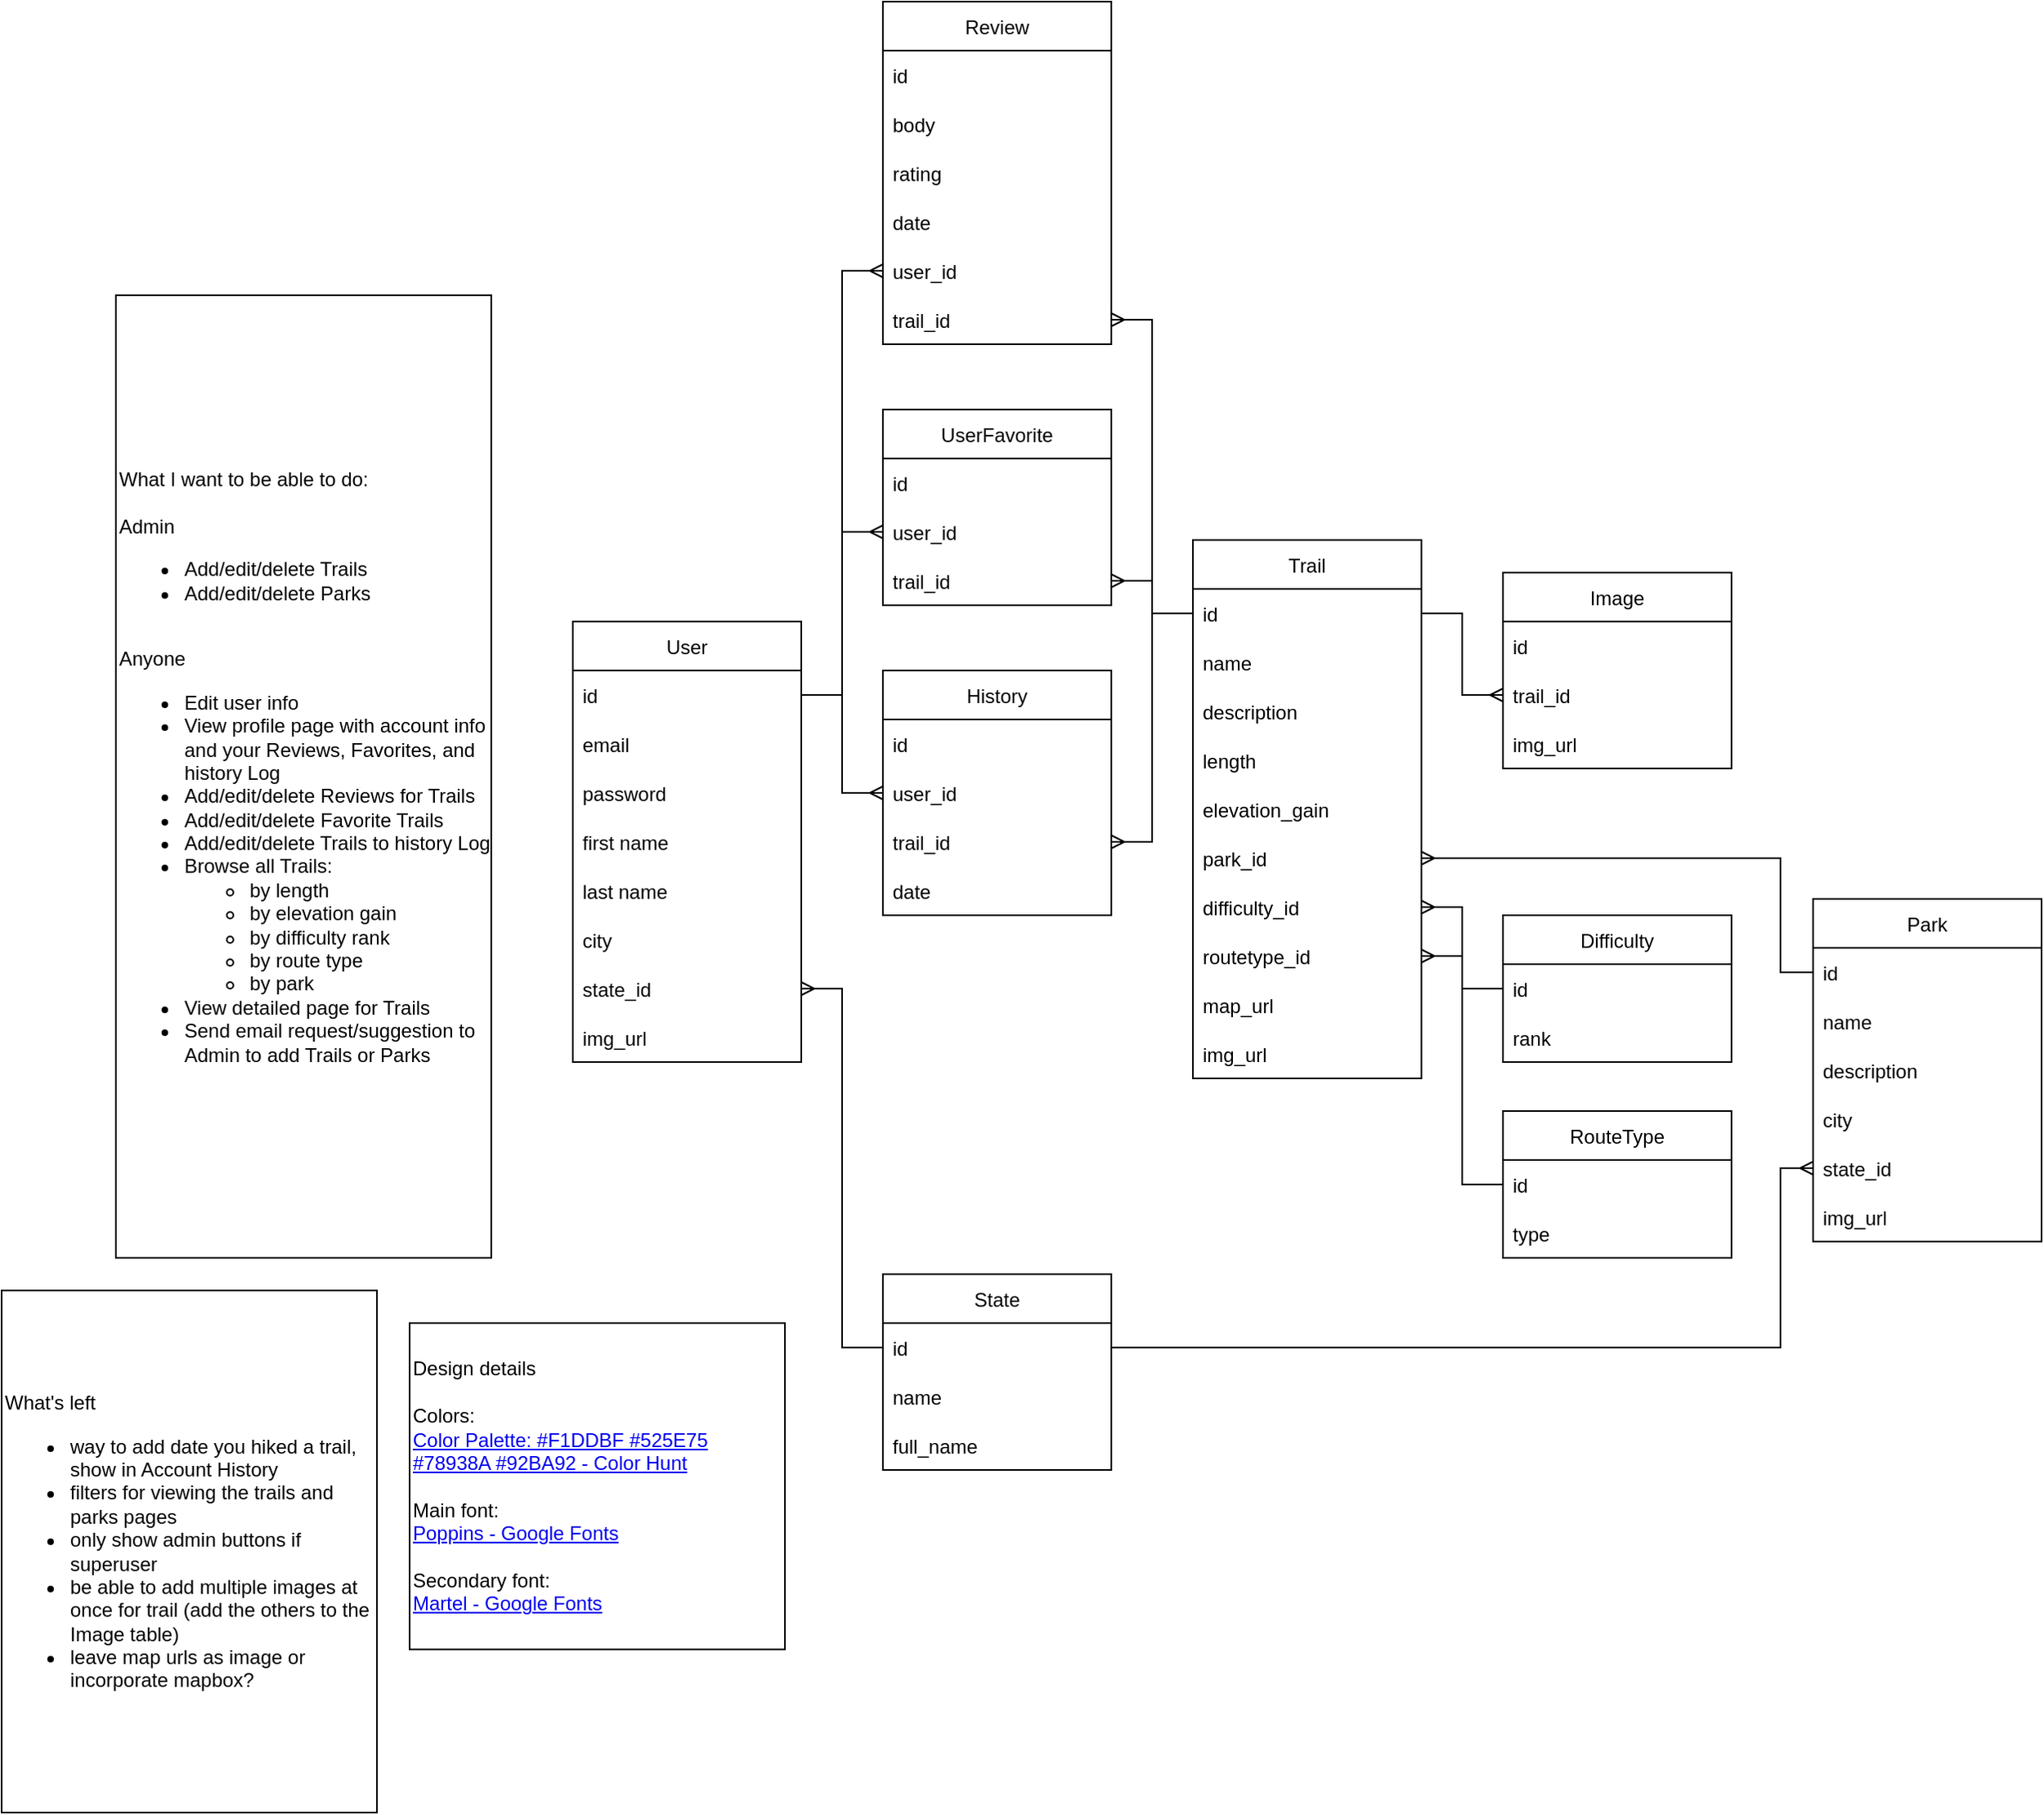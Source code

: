 <mxfile version="20.4.0" type="device"><diagram id="-kB7yQl6uxOVQ0EEP8Ec" name="Page-1"><mxGraphModel dx="1888" dy="1647" grid="1" gridSize="10" guides="1" tooltips="1" connect="1" arrows="1" fold="1" page="1" pageScale="1" pageWidth="850" pageHeight="1100" math="0" shadow="0"><root><mxCell id="0"/><mxCell id="1" parent="0"/><mxCell id="oEGn9fFiHiwP12t5l1g6-1" value="What I want to be able to do:&lt;br&gt;&lt;br&gt;Admin&lt;br&gt;&lt;ul&gt;&lt;li&gt;Add/edit/delete Trails&lt;/li&gt;&lt;li&gt;Add/edit/delete Parks&lt;/li&gt;&lt;/ul&gt;&lt;div&gt;&lt;br&gt;&lt;/div&gt;&lt;div&gt;Anyone&lt;/div&gt;&lt;ul&gt;&lt;li&gt;Edit user info&lt;/li&gt;&lt;li&gt;View profile page with account info and your Reviews, Favorites, and history Log&lt;/li&gt;&lt;li&gt;Add/edit/delete Reviews for Trails&lt;/li&gt;&lt;li&gt;Add/edit/delete Favorite Trails&lt;/li&gt;&lt;li&gt;Add/edit/delete Trails to history Log&lt;/li&gt;&lt;li&gt;Browse all Trails:&lt;/li&gt;&lt;ul&gt;&lt;li&gt;by length&lt;/li&gt;&lt;li&gt;by elevation gain&lt;/li&gt;&lt;li&gt;by difficulty rank&lt;/li&gt;&lt;li&gt;by route type&lt;/li&gt;&lt;li&gt;by park&lt;/li&gt;&lt;/ul&gt;&lt;li&gt;View detailed page for Trails&lt;/li&gt;&lt;li&gt;Send email request/suggestion to Admin to add Trails or Parks&lt;/li&gt;&lt;/ul&gt;" style="rounded=0;whiteSpace=wrap;html=1;align=left;" parent="1" vertex="1"><mxGeometry x="40" y="130" width="230" height="590" as="geometry"/></mxCell><mxCell id="oEGn9fFiHiwP12t5l1g6-2" value="User" style="swimlane;fontStyle=0;childLayout=stackLayout;horizontal=1;startSize=30;horizontalStack=0;resizeParent=1;resizeParentMax=0;resizeLast=0;collapsible=1;marginBottom=0;" parent="1" vertex="1"><mxGeometry x="320" y="330" width="140" height="270" as="geometry"/></mxCell><mxCell id="oEGn9fFiHiwP12t5l1g6-3" value="id" style="text;strokeColor=none;fillColor=none;align=left;verticalAlign=middle;spacingLeft=4;spacingRight=4;overflow=hidden;points=[[0,0.5],[1,0.5]];portConstraint=eastwest;rotatable=0;" parent="oEGn9fFiHiwP12t5l1g6-2" vertex="1"><mxGeometry y="30" width="140" height="30" as="geometry"/></mxCell><mxCell id="oEGn9fFiHiwP12t5l1g6-5" value="email" style="text;strokeColor=none;fillColor=none;align=left;verticalAlign=middle;spacingLeft=4;spacingRight=4;overflow=hidden;points=[[0,0.5],[1,0.5]];portConstraint=eastwest;rotatable=0;" parent="oEGn9fFiHiwP12t5l1g6-2" vertex="1"><mxGeometry y="60" width="140" height="30" as="geometry"/></mxCell><mxCell id="oEGn9fFiHiwP12t5l1g6-6" value="password" style="text;strokeColor=none;fillColor=none;align=left;verticalAlign=middle;spacingLeft=4;spacingRight=4;overflow=hidden;points=[[0,0.5],[1,0.5]];portConstraint=eastwest;rotatable=0;" parent="oEGn9fFiHiwP12t5l1g6-2" vertex="1"><mxGeometry y="90" width="140" height="30" as="geometry"/></mxCell><mxCell id="oEGn9fFiHiwP12t5l1g6-7" value="first name" style="text;strokeColor=none;fillColor=none;align=left;verticalAlign=middle;spacingLeft=4;spacingRight=4;overflow=hidden;points=[[0,0.5],[1,0.5]];portConstraint=eastwest;rotatable=0;" parent="oEGn9fFiHiwP12t5l1g6-2" vertex="1"><mxGeometry y="120" width="140" height="30" as="geometry"/></mxCell><mxCell id="oEGn9fFiHiwP12t5l1g6-8" value="last name" style="text;strokeColor=none;fillColor=none;align=left;verticalAlign=middle;spacingLeft=4;spacingRight=4;overflow=hidden;points=[[0,0.5],[1,0.5]];portConstraint=eastwest;rotatable=0;" parent="oEGn9fFiHiwP12t5l1g6-2" vertex="1"><mxGeometry y="150" width="140" height="30" as="geometry"/></mxCell><mxCell id="oEGn9fFiHiwP12t5l1g6-16" value="city" style="text;strokeColor=none;fillColor=none;align=left;verticalAlign=middle;spacingLeft=4;spacingRight=4;overflow=hidden;points=[[0,0.5],[1,0.5]];portConstraint=eastwest;rotatable=0;" parent="oEGn9fFiHiwP12t5l1g6-2" vertex="1"><mxGeometry y="180" width="140" height="30" as="geometry"/></mxCell><mxCell id="oEGn9fFiHiwP12t5l1g6-17" value="state_id" style="text;strokeColor=none;fillColor=none;align=left;verticalAlign=middle;spacingLeft=4;spacingRight=4;overflow=hidden;points=[[0,0.5],[1,0.5]];portConstraint=eastwest;rotatable=0;" parent="oEGn9fFiHiwP12t5l1g6-2" vertex="1"><mxGeometry y="210" width="140" height="30" as="geometry"/></mxCell><mxCell id="oEGn9fFiHiwP12t5l1g6-51" value="img_url" style="text;strokeColor=none;fillColor=none;align=left;verticalAlign=middle;spacingLeft=4;spacingRight=4;overflow=hidden;points=[[0,0.5],[1,0.5]];portConstraint=eastwest;rotatable=0;" parent="oEGn9fFiHiwP12t5l1g6-2" vertex="1"><mxGeometry y="240" width="140" height="30" as="geometry"/></mxCell><mxCell id="oEGn9fFiHiwP12t5l1g6-9" value="Trail" style="swimlane;fontStyle=0;childLayout=stackLayout;horizontal=1;startSize=30;horizontalStack=0;resizeParent=1;resizeParentMax=0;resizeLast=0;collapsible=1;marginBottom=0;" parent="1" vertex="1"><mxGeometry x="700" y="280" width="140" height="330" as="geometry"/></mxCell><mxCell id="oEGn9fFiHiwP12t5l1g6-10" value="id" style="text;strokeColor=none;fillColor=none;align=left;verticalAlign=middle;spacingLeft=4;spacingRight=4;overflow=hidden;points=[[0,0.5],[1,0.5]];portConstraint=eastwest;rotatable=0;" parent="oEGn9fFiHiwP12t5l1g6-9" vertex="1"><mxGeometry y="30" width="140" height="30" as="geometry"/></mxCell><mxCell id="oEGn9fFiHiwP12t5l1g6-11" value="name" style="text;strokeColor=none;fillColor=none;align=left;verticalAlign=middle;spacingLeft=4;spacingRight=4;overflow=hidden;points=[[0,0.5],[1,0.5]];portConstraint=eastwest;rotatable=0;" parent="oEGn9fFiHiwP12t5l1g6-9" vertex="1"><mxGeometry y="60" width="140" height="30" as="geometry"/></mxCell><mxCell id="oEGn9fFiHiwP12t5l1g6-60" value="description" style="text;strokeColor=none;fillColor=none;align=left;verticalAlign=middle;spacingLeft=4;spacingRight=4;overflow=hidden;points=[[0,0.5],[1,0.5]];portConstraint=eastwest;rotatable=0;" parent="oEGn9fFiHiwP12t5l1g6-9" vertex="1"><mxGeometry y="90" width="140" height="30" as="geometry"/></mxCell><mxCell id="oEGn9fFiHiwP12t5l1g6-14" value="length" style="text;strokeColor=none;fillColor=none;align=left;verticalAlign=middle;spacingLeft=4;spacingRight=4;overflow=hidden;points=[[0,0.5],[1,0.5]];portConstraint=eastwest;rotatable=0;" parent="oEGn9fFiHiwP12t5l1g6-9" vertex="1"><mxGeometry y="120" width="140" height="30" as="geometry"/></mxCell><mxCell id="oEGn9fFiHiwP12t5l1g6-15" value="elevation_gain" style="text;strokeColor=none;fillColor=none;align=left;verticalAlign=middle;spacingLeft=4;spacingRight=4;overflow=hidden;points=[[0,0.5],[1,0.5]];portConstraint=eastwest;rotatable=0;" parent="oEGn9fFiHiwP12t5l1g6-9" vertex="1"><mxGeometry y="150" width="140" height="30" as="geometry"/></mxCell><mxCell id="oEGn9fFiHiwP12t5l1g6-12" value="park_id" style="text;strokeColor=none;fillColor=none;align=left;verticalAlign=middle;spacingLeft=4;spacingRight=4;overflow=hidden;points=[[0,0.5],[1,0.5]];portConstraint=eastwest;rotatable=0;" parent="oEGn9fFiHiwP12t5l1g6-9" vertex="1"><mxGeometry y="180" width="140" height="30" as="geometry"/></mxCell><mxCell id="oEGn9fFiHiwP12t5l1g6-13" value="difficulty_id" style="text;strokeColor=none;fillColor=none;align=left;verticalAlign=middle;spacingLeft=4;spacingRight=4;overflow=hidden;points=[[0,0.5],[1,0.5]];portConstraint=eastwest;rotatable=0;" parent="oEGn9fFiHiwP12t5l1g6-9" vertex="1"><mxGeometry y="210" width="140" height="30" as="geometry"/></mxCell><mxCell id="oEGn9fFiHiwP12t5l1g6-56" value="routetype_id" style="text;strokeColor=none;fillColor=none;align=left;verticalAlign=middle;spacingLeft=4;spacingRight=4;overflow=hidden;points=[[0,0.5],[1,0.5]];portConstraint=eastwest;rotatable=0;" parent="oEGn9fFiHiwP12t5l1g6-9" vertex="1"><mxGeometry y="240" width="140" height="30" as="geometry"/></mxCell><mxCell id="oEGn9fFiHiwP12t5l1g6-61" value="map_url" style="text;strokeColor=none;fillColor=none;align=left;verticalAlign=middle;spacingLeft=4;spacingRight=4;overflow=hidden;points=[[0,0.5],[1,0.5]];portConstraint=eastwest;rotatable=0;" parent="oEGn9fFiHiwP12t5l1g6-9" vertex="1"><mxGeometry y="270" width="140" height="30" as="geometry"/></mxCell><mxCell id="oEGn9fFiHiwP12t5l1g6-79" value="img_url" style="text;strokeColor=none;fillColor=none;align=left;verticalAlign=middle;spacingLeft=4;spacingRight=4;overflow=hidden;points=[[0,0.5],[1,0.5]];portConstraint=eastwest;rotatable=0;" parent="oEGn9fFiHiwP12t5l1g6-9" vertex="1"><mxGeometry y="300" width="140" height="30" as="geometry"/></mxCell><mxCell id="oEGn9fFiHiwP12t5l1g6-18" value="Park" style="swimlane;fontStyle=0;childLayout=stackLayout;horizontal=1;startSize=30;horizontalStack=0;resizeParent=1;resizeParentMax=0;resizeLast=0;collapsible=1;marginBottom=0;" parent="1" vertex="1"><mxGeometry x="1080" y="500" width="140" height="210" as="geometry"/></mxCell><mxCell id="oEGn9fFiHiwP12t5l1g6-19" value="id" style="text;strokeColor=none;fillColor=none;align=left;verticalAlign=middle;spacingLeft=4;spacingRight=4;overflow=hidden;points=[[0,0.5],[1,0.5]];portConstraint=eastwest;rotatable=0;" parent="oEGn9fFiHiwP12t5l1g6-18" vertex="1"><mxGeometry y="30" width="140" height="30" as="geometry"/></mxCell><mxCell id="oEGn9fFiHiwP12t5l1g6-20" value="name" style="text;strokeColor=none;fillColor=none;align=left;verticalAlign=middle;spacingLeft=4;spacingRight=4;overflow=hidden;points=[[0,0.5],[1,0.5]];portConstraint=eastwest;rotatable=0;" parent="oEGn9fFiHiwP12t5l1g6-18" vertex="1"><mxGeometry y="60" width="140" height="30" as="geometry"/></mxCell><mxCell id="oEGn9fFiHiwP12t5l1g6-82" value="description" style="text;strokeColor=none;fillColor=none;align=left;verticalAlign=middle;spacingLeft=4;spacingRight=4;overflow=hidden;points=[[0,0.5],[1,0.5]];portConstraint=eastwest;rotatable=0;" parent="oEGn9fFiHiwP12t5l1g6-18" vertex="1"><mxGeometry y="90" width="140" height="30" as="geometry"/></mxCell><mxCell id="O7dESkj8g_GMqRD7IQL3-2" value="city" style="text;strokeColor=none;fillColor=none;align=left;verticalAlign=middle;spacingLeft=4;spacingRight=4;overflow=hidden;points=[[0,0.5],[1,0.5]];portConstraint=eastwest;rotatable=0;" parent="oEGn9fFiHiwP12t5l1g6-18" vertex="1"><mxGeometry y="120" width="140" height="30" as="geometry"/></mxCell><mxCell id="oEGn9fFiHiwP12t5l1g6-21" value="state_id" style="text;strokeColor=none;fillColor=none;align=left;verticalAlign=middle;spacingLeft=4;spacingRight=4;overflow=hidden;points=[[0,0.5],[1,0.5]];portConstraint=eastwest;rotatable=0;" parent="oEGn9fFiHiwP12t5l1g6-18" vertex="1"><mxGeometry y="150" width="140" height="30" as="geometry"/></mxCell><mxCell id="oEGn9fFiHiwP12t5l1g6-80" value="img_url" style="text;strokeColor=none;fillColor=none;align=left;verticalAlign=middle;spacingLeft=4;spacingRight=4;overflow=hidden;points=[[0,0.5],[1,0.5]];portConstraint=eastwest;rotatable=0;" parent="oEGn9fFiHiwP12t5l1g6-18" vertex="1"><mxGeometry y="180" width="140" height="30" as="geometry"/></mxCell><mxCell id="oEGn9fFiHiwP12t5l1g6-25" value="State" style="swimlane;fontStyle=0;childLayout=stackLayout;horizontal=1;startSize=30;horizontalStack=0;resizeParent=1;resizeParentMax=0;resizeLast=0;collapsible=1;marginBottom=0;" parent="1" vertex="1"><mxGeometry x="510" y="730" width="140" height="120" as="geometry"/></mxCell><mxCell id="oEGn9fFiHiwP12t5l1g6-26" value="id" style="text;strokeColor=none;fillColor=none;align=left;verticalAlign=middle;spacingLeft=4;spacingRight=4;overflow=hidden;points=[[0,0.5],[1,0.5]];portConstraint=eastwest;rotatable=0;" parent="oEGn9fFiHiwP12t5l1g6-25" vertex="1"><mxGeometry y="30" width="140" height="30" as="geometry"/></mxCell><mxCell id="oEGn9fFiHiwP12t5l1g6-27" value="name" style="text;strokeColor=none;fillColor=none;align=left;verticalAlign=middle;spacingLeft=4;spacingRight=4;overflow=hidden;points=[[0,0.5],[1,0.5]];portConstraint=eastwest;rotatable=0;" parent="oEGn9fFiHiwP12t5l1g6-25" vertex="1"><mxGeometry y="60" width="140" height="30" as="geometry"/></mxCell><mxCell id="O7dESkj8g_GMqRD7IQL3-1" value="full_name" style="text;strokeColor=none;fillColor=none;align=left;verticalAlign=middle;spacingLeft=4;spacingRight=4;overflow=hidden;points=[[0,0.5],[1,0.5]];portConstraint=eastwest;rotatable=0;" parent="oEGn9fFiHiwP12t5l1g6-25" vertex="1"><mxGeometry y="90" width="140" height="30" as="geometry"/></mxCell><mxCell id="oEGn9fFiHiwP12t5l1g6-32" value="UserFavorite" style="swimlane;fontStyle=0;childLayout=stackLayout;horizontal=1;startSize=30;horizontalStack=0;resizeParent=1;resizeParentMax=0;resizeLast=0;collapsible=1;marginBottom=0;" parent="1" vertex="1"><mxGeometry x="510" y="200" width="140" height="120" as="geometry"/></mxCell><mxCell id="oEGn9fFiHiwP12t5l1g6-33" value="id" style="text;strokeColor=none;fillColor=none;align=left;verticalAlign=middle;spacingLeft=4;spacingRight=4;overflow=hidden;points=[[0,0.5],[1,0.5]];portConstraint=eastwest;rotatable=0;" parent="oEGn9fFiHiwP12t5l1g6-32" vertex="1"><mxGeometry y="30" width="140" height="30" as="geometry"/></mxCell><mxCell id="oEGn9fFiHiwP12t5l1g6-34" value="user_id" style="text;strokeColor=none;fillColor=none;align=left;verticalAlign=middle;spacingLeft=4;spacingRight=4;overflow=hidden;points=[[0,0.5],[1,0.5]];portConstraint=eastwest;rotatable=0;" parent="oEGn9fFiHiwP12t5l1g6-32" vertex="1"><mxGeometry y="60" width="140" height="30" as="geometry"/></mxCell><mxCell id="oEGn9fFiHiwP12t5l1g6-35" value="trail_id" style="text;strokeColor=none;fillColor=none;align=left;verticalAlign=middle;spacingLeft=4;spacingRight=4;overflow=hidden;points=[[0,0.5],[1,0.5]];portConstraint=eastwest;rotatable=0;" parent="oEGn9fFiHiwP12t5l1g6-32" vertex="1"><mxGeometry y="90" width="140" height="30" as="geometry"/></mxCell><mxCell id="oEGn9fFiHiwP12t5l1g6-36" value="History" style="swimlane;fontStyle=0;childLayout=stackLayout;horizontal=1;startSize=30;horizontalStack=0;resizeParent=1;resizeParentMax=0;resizeLast=0;collapsible=1;marginBottom=0;" parent="1" vertex="1"><mxGeometry x="510" y="360" width="140" height="150" as="geometry"/></mxCell><mxCell id="oEGn9fFiHiwP12t5l1g6-37" value="id" style="text;strokeColor=none;fillColor=none;align=left;verticalAlign=middle;spacingLeft=4;spacingRight=4;overflow=hidden;points=[[0,0.5],[1,0.5]];portConstraint=eastwest;rotatable=0;" parent="oEGn9fFiHiwP12t5l1g6-36" vertex="1"><mxGeometry y="30" width="140" height="30" as="geometry"/></mxCell><mxCell id="oEGn9fFiHiwP12t5l1g6-38" value="user_id" style="text;strokeColor=none;fillColor=none;align=left;verticalAlign=middle;spacingLeft=4;spacingRight=4;overflow=hidden;points=[[0,0.5],[1,0.5]];portConstraint=eastwest;rotatable=0;" parent="oEGn9fFiHiwP12t5l1g6-36" vertex="1"><mxGeometry y="60" width="140" height="30" as="geometry"/></mxCell><mxCell id="oEGn9fFiHiwP12t5l1g6-39" value="trail_id" style="text;strokeColor=none;fillColor=none;align=left;verticalAlign=middle;spacingLeft=4;spacingRight=4;overflow=hidden;points=[[0,0.5],[1,0.5]];portConstraint=eastwest;rotatable=0;" parent="oEGn9fFiHiwP12t5l1g6-36" vertex="1"><mxGeometry y="90" width="140" height="30" as="geometry"/></mxCell><mxCell id="oEGn9fFiHiwP12t5l1g6-40" value="date" style="text;strokeColor=none;fillColor=none;align=left;verticalAlign=middle;spacingLeft=4;spacingRight=4;overflow=hidden;points=[[0,0.5],[1,0.5]];portConstraint=eastwest;rotatable=0;" parent="oEGn9fFiHiwP12t5l1g6-36" vertex="1"><mxGeometry y="120" width="140" height="30" as="geometry"/></mxCell><mxCell id="oEGn9fFiHiwP12t5l1g6-42" style="edgeStyle=orthogonalEdgeStyle;rounded=0;orthogonalLoop=1;jettySize=auto;html=1;endArrow=ERmany;endFill=0;" parent="1" source="oEGn9fFiHiwP12t5l1g6-3" target="oEGn9fFiHiwP12t5l1g6-34" edge="1"><mxGeometry relative="1" as="geometry"/></mxCell><mxCell id="oEGn9fFiHiwP12t5l1g6-43" style="edgeStyle=orthogonalEdgeStyle;rounded=0;orthogonalLoop=1;jettySize=auto;html=1;endArrow=ERmany;endFill=0;" parent="1" source="oEGn9fFiHiwP12t5l1g6-3" target="oEGn9fFiHiwP12t5l1g6-38" edge="1"><mxGeometry relative="1" as="geometry"/></mxCell><mxCell id="oEGn9fFiHiwP12t5l1g6-45" value="Review" style="swimlane;fontStyle=0;childLayout=stackLayout;horizontal=1;startSize=30;horizontalStack=0;resizeParent=1;resizeParentMax=0;resizeLast=0;collapsible=1;marginBottom=0;" parent="1" vertex="1"><mxGeometry x="510" y="-50" width="140" height="210" as="geometry"/></mxCell><mxCell id="oEGn9fFiHiwP12t5l1g6-46" value="id" style="text;strokeColor=none;fillColor=none;align=left;verticalAlign=middle;spacingLeft=4;spacingRight=4;overflow=hidden;points=[[0,0.5],[1,0.5]];portConstraint=eastwest;rotatable=0;" parent="oEGn9fFiHiwP12t5l1g6-45" vertex="1"><mxGeometry y="30" width="140" height="30" as="geometry"/></mxCell><mxCell id="3W5cFidDwNCWfpazrJTn-1" value="body" style="text;strokeColor=none;fillColor=none;align=left;verticalAlign=middle;spacingLeft=4;spacingRight=4;overflow=hidden;points=[[0,0.5],[1,0.5]];portConstraint=eastwest;rotatable=0;" parent="oEGn9fFiHiwP12t5l1g6-45" vertex="1"><mxGeometry y="60" width="140" height="30" as="geometry"/></mxCell><mxCell id="7KXmtKlJbONckjvbypew-1" value="rating" style="text;strokeColor=none;fillColor=none;align=left;verticalAlign=middle;spacingLeft=4;spacingRight=4;overflow=hidden;points=[[0,0.5],[1,0.5]];portConstraint=eastwest;rotatable=0;" parent="oEGn9fFiHiwP12t5l1g6-45" vertex="1"><mxGeometry y="90" width="140" height="30" as="geometry"/></mxCell><mxCell id="3W5cFidDwNCWfpazrJTn-2" value="date" style="text;strokeColor=none;fillColor=none;align=left;verticalAlign=middle;spacingLeft=4;spacingRight=4;overflow=hidden;points=[[0,0.5],[1,0.5]];portConstraint=eastwest;rotatable=0;" parent="oEGn9fFiHiwP12t5l1g6-45" vertex="1"><mxGeometry y="120" width="140" height="30" as="geometry"/></mxCell><mxCell id="oEGn9fFiHiwP12t5l1g6-47" value="user_id" style="text;strokeColor=none;fillColor=none;align=left;verticalAlign=middle;spacingLeft=4;spacingRight=4;overflow=hidden;points=[[0,0.5],[1,0.5]];portConstraint=eastwest;rotatable=0;" parent="oEGn9fFiHiwP12t5l1g6-45" vertex="1"><mxGeometry y="150" width="140" height="30" as="geometry"/></mxCell><mxCell id="oEGn9fFiHiwP12t5l1g6-48" value="trail_id" style="text;strokeColor=none;fillColor=none;align=left;verticalAlign=middle;spacingLeft=4;spacingRight=4;overflow=hidden;points=[[0,0.5],[1,0.5]];portConstraint=eastwest;rotatable=0;" parent="oEGn9fFiHiwP12t5l1g6-45" vertex="1"><mxGeometry y="180" width="140" height="30" as="geometry"/></mxCell><mxCell id="oEGn9fFiHiwP12t5l1g6-52" value="Difficulty" style="swimlane;fontStyle=0;childLayout=stackLayout;horizontal=1;startSize=30;horizontalStack=0;resizeParent=1;resizeParentMax=0;resizeLast=0;collapsible=1;marginBottom=0;" parent="1" vertex="1"><mxGeometry x="890" y="510" width="140" height="90" as="geometry"/></mxCell><mxCell id="oEGn9fFiHiwP12t5l1g6-53" value="id" style="text;strokeColor=none;fillColor=none;align=left;verticalAlign=middle;spacingLeft=4;spacingRight=4;overflow=hidden;points=[[0,0.5],[1,0.5]];portConstraint=eastwest;rotatable=0;" parent="oEGn9fFiHiwP12t5l1g6-52" vertex="1"><mxGeometry y="30" width="140" height="30" as="geometry"/></mxCell><mxCell id="oEGn9fFiHiwP12t5l1g6-54" value="rank" style="text;strokeColor=none;fillColor=none;align=left;verticalAlign=middle;spacingLeft=4;spacingRight=4;overflow=hidden;points=[[0,0.5],[1,0.5]];portConstraint=eastwest;rotatable=0;" parent="oEGn9fFiHiwP12t5l1g6-52" vertex="1"><mxGeometry y="60" width="140" height="30" as="geometry"/></mxCell><mxCell id="oEGn9fFiHiwP12t5l1g6-57" value="RouteType" style="swimlane;fontStyle=0;childLayout=stackLayout;horizontal=1;startSize=30;horizontalStack=0;resizeParent=1;resizeParentMax=0;resizeLast=0;collapsible=1;marginBottom=0;" parent="1" vertex="1"><mxGeometry x="890" y="630" width="140" height="90" as="geometry"/></mxCell><mxCell id="oEGn9fFiHiwP12t5l1g6-58" value="id" style="text;strokeColor=none;fillColor=none;align=left;verticalAlign=middle;spacingLeft=4;spacingRight=4;overflow=hidden;points=[[0,0.5],[1,0.5]];portConstraint=eastwest;rotatable=0;" parent="oEGn9fFiHiwP12t5l1g6-57" vertex="1"><mxGeometry y="30" width="140" height="30" as="geometry"/></mxCell><mxCell id="oEGn9fFiHiwP12t5l1g6-59" value="type" style="text;strokeColor=none;fillColor=none;align=left;verticalAlign=middle;spacingLeft=4;spacingRight=4;overflow=hidden;points=[[0,0.5],[1,0.5]];portConstraint=eastwest;rotatable=0;" parent="oEGn9fFiHiwP12t5l1g6-57" vertex="1"><mxGeometry y="60" width="140" height="30" as="geometry"/></mxCell><mxCell id="oEGn9fFiHiwP12t5l1g6-62" value="Image" style="swimlane;fontStyle=0;childLayout=stackLayout;horizontal=1;startSize=30;horizontalStack=0;resizeParent=1;resizeParentMax=0;resizeLast=0;collapsible=1;marginBottom=0;" parent="1" vertex="1"><mxGeometry x="890" y="300" width="140" height="120" as="geometry"/></mxCell><mxCell id="oEGn9fFiHiwP12t5l1g6-63" value="id" style="text;strokeColor=none;fillColor=none;align=left;verticalAlign=middle;spacingLeft=4;spacingRight=4;overflow=hidden;points=[[0,0.5],[1,0.5]];portConstraint=eastwest;rotatable=0;" parent="oEGn9fFiHiwP12t5l1g6-62" vertex="1"><mxGeometry y="30" width="140" height="30" as="geometry"/></mxCell><mxCell id="oEGn9fFiHiwP12t5l1g6-64" value="trail_id" style="text;strokeColor=none;fillColor=none;align=left;verticalAlign=middle;spacingLeft=4;spacingRight=4;overflow=hidden;points=[[0,0.5],[1,0.5]];portConstraint=eastwest;rotatable=0;" parent="oEGn9fFiHiwP12t5l1g6-62" vertex="1"><mxGeometry y="60" width="140" height="30" as="geometry"/></mxCell><mxCell id="oEGn9fFiHiwP12t5l1g6-65" value="img_url" style="text;strokeColor=none;fillColor=none;align=left;verticalAlign=middle;spacingLeft=4;spacingRight=4;overflow=hidden;points=[[0,0.5],[1,0.5]];portConstraint=eastwest;rotatable=0;" parent="oEGn9fFiHiwP12t5l1g6-62" vertex="1"><mxGeometry y="90" width="140" height="30" as="geometry"/></mxCell><mxCell id="oEGn9fFiHiwP12t5l1g6-67" style="edgeStyle=orthogonalEdgeStyle;rounded=0;orthogonalLoop=1;jettySize=auto;html=1;endArrow=ERmany;endFill=0;" parent="1" source="oEGn9fFiHiwP12t5l1g6-26" target="oEGn9fFiHiwP12t5l1g6-17" edge="1"><mxGeometry relative="1" as="geometry"/></mxCell><mxCell id="oEGn9fFiHiwP12t5l1g6-68" style="edgeStyle=orthogonalEdgeStyle;rounded=0;orthogonalLoop=1;jettySize=auto;html=1;endArrow=ERmany;endFill=0;" parent="1" source="oEGn9fFiHiwP12t5l1g6-3" target="oEGn9fFiHiwP12t5l1g6-47" edge="1"><mxGeometry relative="1" as="geometry"/></mxCell><mxCell id="oEGn9fFiHiwP12t5l1g6-69" style="edgeStyle=orthogonalEdgeStyle;rounded=0;orthogonalLoop=1;jettySize=auto;html=1;entryX=1;entryY=0.5;entryDx=0;entryDy=0;endArrow=ERmany;endFill=0;" parent="1" source="oEGn9fFiHiwP12t5l1g6-10" target="oEGn9fFiHiwP12t5l1g6-48" edge="1"><mxGeometry relative="1" as="geometry"/></mxCell><mxCell id="oEGn9fFiHiwP12t5l1g6-70" style="edgeStyle=orthogonalEdgeStyle;rounded=0;orthogonalLoop=1;jettySize=auto;html=1;entryX=1;entryY=0.5;entryDx=0;entryDy=0;endArrow=ERmany;endFill=0;" parent="1" source="oEGn9fFiHiwP12t5l1g6-10" target="oEGn9fFiHiwP12t5l1g6-35" edge="1"><mxGeometry relative="1" as="geometry"/></mxCell><mxCell id="oEGn9fFiHiwP12t5l1g6-71" style="edgeStyle=orthogonalEdgeStyle;rounded=0;orthogonalLoop=1;jettySize=auto;html=1;entryX=1;entryY=0.5;entryDx=0;entryDy=0;endArrow=ERmany;endFill=0;" parent="1" source="oEGn9fFiHiwP12t5l1g6-10" target="oEGn9fFiHiwP12t5l1g6-39" edge="1"><mxGeometry relative="1" as="geometry"/></mxCell><mxCell id="oEGn9fFiHiwP12t5l1g6-74" style="edgeStyle=orthogonalEdgeStyle;rounded=0;orthogonalLoop=1;jettySize=auto;html=1;endArrow=ERmany;endFill=0;" parent="1" source="oEGn9fFiHiwP12t5l1g6-10" target="oEGn9fFiHiwP12t5l1g6-64" edge="1"><mxGeometry relative="1" as="geometry"/></mxCell><mxCell id="oEGn9fFiHiwP12t5l1g6-75" style="edgeStyle=orthogonalEdgeStyle;rounded=0;orthogonalLoop=1;jettySize=auto;html=1;endArrow=ERmany;endFill=0;" parent="1" source="oEGn9fFiHiwP12t5l1g6-53" target="oEGn9fFiHiwP12t5l1g6-13" edge="1"><mxGeometry relative="1" as="geometry"/></mxCell><mxCell id="oEGn9fFiHiwP12t5l1g6-76" style="edgeStyle=orthogonalEdgeStyle;rounded=0;orthogonalLoop=1;jettySize=auto;html=1;entryX=1;entryY=0.5;entryDx=0;entryDy=0;endArrow=ERmany;endFill=0;" parent="1" source="oEGn9fFiHiwP12t5l1g6-58" target="oEGn9fFiHiwP12t5l1g6-56" edge="1"><mxGeometry relative="1" as="geometry"/></mxCell><mxCell id="oEGn9fFiHiwP12t5l1g6-83" style="edgeStyle=orthogonalEdgeStyle;rounded=0;orthogonalLoop=1;jettySize=auto;html=1;entryX=1;entryY=0.5;entryDx=0;entryDy=0;endArrow=ERmany;endFill=0;" parent="1" source="oEGn9fFiHiwP12t5l1g6-19" target="oEGn9fFiHiwP12t5l1g6-12" edge="1"><mxGeometry relative="1" as="geometry"><Array as="points"><mxPoint x="1060" y="545"/><mxPoint x="1060" y="475"/></Array></mxGeometry></mxCell><mxCell id="3W5cFidDwNCWfpazrJTn-4" value="Design details&lt;br&gt;&lt;br&gt;Colors:&lt;br&gt;&lt;a href=&quot;https://colorhunt.co/palette/f1ddbf525e7578938a92ba92&quot;&gt;Color Palette: #F1DDBF #525E75 #78938A #92BA92 - Color Hunt&lt;/a&gt;&lt;br&gt;&lt;br&gt;Main font:&lt;br&gt;&lt;a href=&quot;https://fonts.google.com/specimen/Poppins?category=Sans+Serif&quot;&gt;Poppins - Google Fonts&lt;/a&gt;&lt;br&gt;&lt;br&gt;Secondary font:&lt;br&gt;&lt;a href=&quot;https://fonts.google.com/specimen/Martel?category=Serif&quot;&gt;Martel - Google Fonts&lt;/a&gt;" style="rounded=0;whiteSpace=wrap;html=1;align=left;" parent="1" vertex="1"><mxGeometry x="220" y="760" width="230" height="200" as="geometry"/></mxCell><mxCell id="O7dESkj8g_GMqRD7IQL3-3" style="edgeStyle=orthogonalEdgeStyle;rounded=0;orthogonalLoop=1;jettySize=auto;html=1;endArrow=ERmany;endFill=0;" parent="1" source="oEGn9fFiHiwP12t5l1g6-26" target="oEGn9fFiHiwP12t5l1g6-21" edge="1"><mxGeometry relative="1" as="geometry"><Array as="points"><mxPoint x="1060" y="775"/><mxPoint x="1060" y="665"/></Array></mxGeometry></mxCell><mxCell id="uH26VzegDaT8ZYUSapYG-1" value="What's left&lt;br&gt;&lt;ul&gt;&lt;li&gt;way to add date you hiked a trail, show in Account History&lt;/li&gt;&lt;li&gt;filters for viewing the trails and parks pages&lt;/li&gt;&lt;li&gt;only show admin buttons if superuser&lt;/li&gt;&lt;li&gt;be able to add multiple images at once for trail (add the others to the Image table)&lt;/li&gt;&lt;li&gt;leave map urls as image or incorporate mapbox?&lt;/li&gt;&lt;/ul&gt;" style="rounded=0;whiteSpace=wrap;html=1;align=left;" vertex="1" parent="1"><mxGeometry x="-30" y="740" width="230" height="320" as="geometry"/></mxCell></root></mxGraphModel></diagram></mxfile>